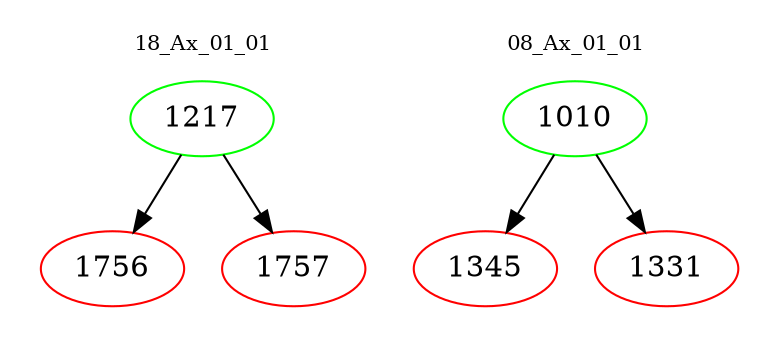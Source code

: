 digraph{
subgraph cluster_0 {
color = white
label = "18_Ax_01_01";
fontsize=10;
T0_1217 [label="1217", color="green"]
T0_1217 -> T0_1756 [color="black"]
T0_1756 [label="1756", color="red"]
T0_1217 -> T0_1757 [color="black"]
T0_1757 [label="1757", color="red"]
}
subgraph cluster_1 {
color = white
label = "08_Ax_01_01";
fontsize=10;
T1_1010 [label="1010", color="green"]
T1_1010 -> T1_1345 [color="black"]
T1_1345 [label="1345", color="red"]
T1_1010 -> T1_1331 [color="black"]
T1_1331 [label="1331", color="red"]
}
}
